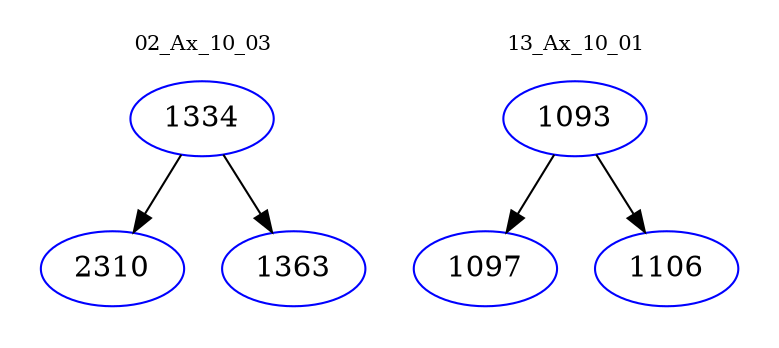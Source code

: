 digraph{
subgraph cluster_0 {
color = white
label = "02_Ax_10_03";
fontsize=10;
T0_1334 [label="1334", color="blue"]
T0_1334 -> T0_2310 [color="black"]
T0_2310 [label="2310", color="blue"]
T0_1334 -> T0_1363 [color="black"]
T0_1363 [label="1363", color="blue"]
}
subgraph cluster_1 {
color = white
label = "13_Ax_10_01";
fontsize=10;
T1_1093 [label="1093", color="blue"]
T1_1093 -> T1_1097 [color="black"]
T1_1097 [label="1097", color="blue"]
T1_1093 -> T1_1106 [color="black"]
T1_1106 [label="1106", color="blue"]
}
}

